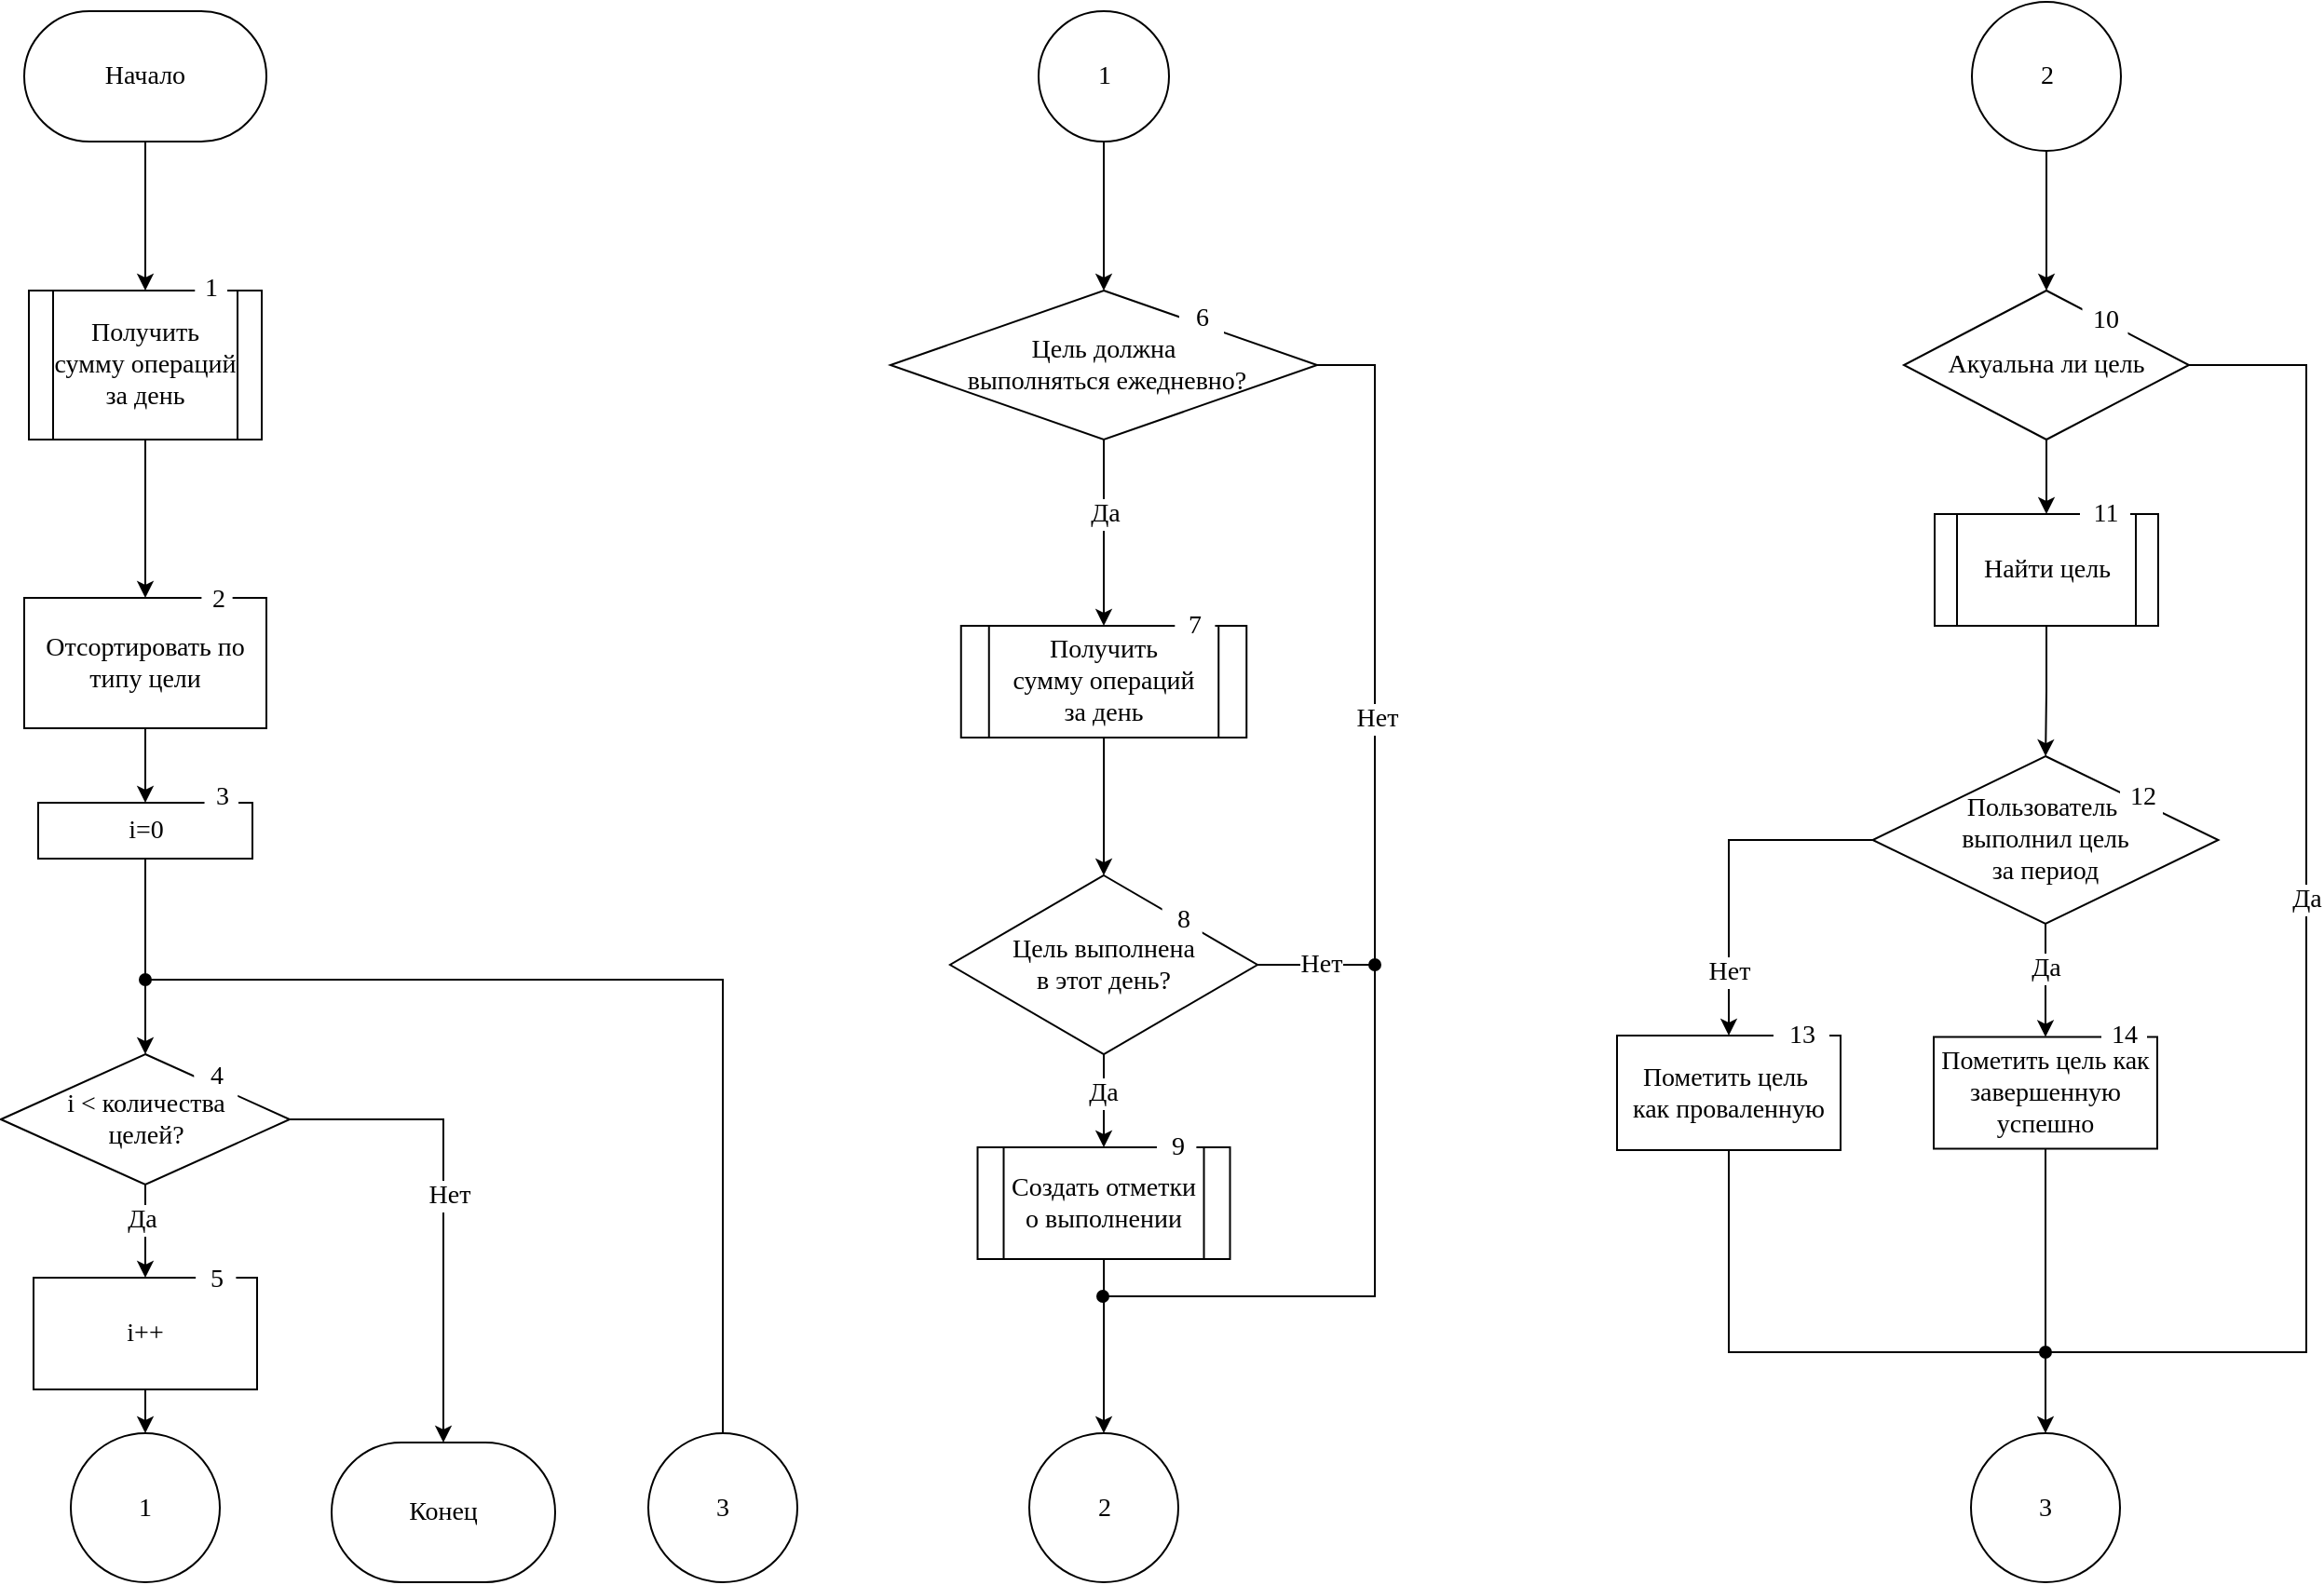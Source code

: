 <mxfile version="21.3.2" type="device">
  <diagram name="Страница 1" id="nvZFJLLvlt-4MT4S-oFh">
    <mxGraphModel dx="1366" dy="666" grid="1" gridSize="10" guides="1" tooltips="1" connect="1" arrows="1" fold="1" page="1" pageScale="1" pageWidth="1654" pageHeight="1169" math="0" shadow="0">
      <root>
        <mxCell id="0" />
        <mxCell id="1" parent="0" />
        <mxCell id="JVLuoLRVGIcqwMVkjjj0-4" value="" style="edgeStyle=orthogonalEdgeStyle;rounded=0;orthogonalLoop=1;jettySize=auto;html=1;fontFamily=Times New Roman;fontSize=14;entryX=0.5;entryY=0;entryDx=0;entryDy=0;" parent="1" source="JVLuoLRVGIcqwMVkjjj0-2" target="Yv-8fYqueQbaN_uO5r6U-2" edge="1">
          <mxGeometry relative="1" as="geometry">
            <mxPoint x="270" y="160" as="targetPoint" />
          </mxGeometry>
        </mxCell>
        <mxCell id="JVLuoLRVGIcqwMVkjjj0-2" value="Начало" style="rounded=1;whiteSpace=wrap;html=1;arcSize=50;fontFamily=Times New Roman;fontSize=14;" parent="1" vertex="1">
          <mxGeometry x="195" y="40" width="130" height="70" as="geometry" />
        </mxCell>
        <mxCell id="JVLuoLRVGIcqwMVkjjj0-36" value="" style="edgeStyle=orthogonalEdgeStyle;rounded=0;orthogonalLoop=1;jettySize=auto;html=1;fontFamily=Times New Roman;fontSize=14;" parent="1" source="JVLuoLRVGIcqwMVkjjj0-33" target="JVLuoLRVGIcqwMVkjjj0-35" edge="1">
          <mxGeometry relative="1" as="geometry" />
        </mxCell>
        <mxCell id="JVLuoLRVGIcqwMVkjjj0-33" value="Отсортировать по типу цели" style="rounded=1;whiteSpace=wrap;html=1;arcSize=0;fontFamily=Times New Roman;fontSize=14;" parent="1" vertex="1">
          <mxGeometry x="195" y="355" width="130" height="70" as="geometry" />
        </mxCell>
        <mxCell id="Yv-8fYqueQbaN_uO5r6U-22" style="edgeStyle=orthogonalEdgeStyle;rounded=0;orthogonalLoop=1;jettySize=auto;html=1;entryX=0.5;entryY=0;entryDx=0;entryDy=0;fontSize=14;fontFamily=Times New Roman;" parent="1" source="JVLuoLRVGIcqwMVkjjj0-35" target="Yv-8fYqueQbaN_uO5r6U-21" edge="1">
          <mxGeometry relative="1" as="geometry" />
        </mxCell>
        <mxCell id="JVLuoLRVGIcqwMVkjjj0-35" value="i=0" style="whiteSpace=wrap;html=1;rounded=1;arcSize=0;fontFamily=Times New Roman;fontSize=14;" parent="1" vertex="1">
          <mxGeometry x="202.5" y="465" width="115" height="30" as="geometry" />
        </mxCell>
        <mxCell id="JVLuoLRVGIcqwMVkjjj0-39" value="1" style="ellipse;whiteSpace=wrap;html=1;rounded=1;arcSize=0;fontFamily=Times New Roman;fontSize=14;" parent="1" vertex="1">
          <mxGeometry x="739.5" y="40" width="70" height="70" as="geometry" />
        </mxCell>
        <mxCell id="JVLuoLRVGIcqwMVkjjj0-87" value="" style="edgeStyle=orthogonalEdgeStyle;rounded=0;orthogonalLoop=1;jettySize=auto;html=1;fontFamily=Times New Roman;fontSize=14;endArrow=none;endFill=0;exitX=1;exitY=0.5;exitDx=0;exitDy=0;" parent="1" source="JVLuoLRVGIcqwMVkjjj0-90" edge="1">
          <mxGeometry relative="1" as="geometry">
            <mxPoint x="1280" y="760" as="targetPoint" />
            <Array as="points">
              <mxPoint x="1420" y="230" />
              <mxPoint x="1420" y="760" />
            </Array>
          </mxGeometry>
        </mxCell>
        <mxCell id="Yv-8fYqueQbaN_uO5r6U-17" value="Да" style="edgeLabel;html=1;align=center;verticalAlign=middle;resizable=0;points=[];fontSize=14;fontFamily=Times New Roman;" parent="JVLuoLRVGIcqwMVkjjj0-87" vertex="1" connectable="0">
          <mxGeometry x="-0.291" y="4" relative="1" as="geometry">
            <mxPoint x="-4" y="90" as="offset" />
          </mxGeometry>
        </mxCell>
        <mxCell id="Yv-8fYqueQbaN_uO5r6U-40" style="edgeStyle=orthogonalEdgeStyle;rounded=0;orthogonalLoop=1;jettySize=auto;html=1;exitX=0.5;exitY=1;exitDx=0;exitDy=0;entryX=0.5;entryY=0;entryDx=0;entryDy=0;fontFamily=Times New Roman;fontSize=14;" parent="1" source="JVLuoLRVGIcqwMVkjjj0-90" target="Yv-8fYqueQbaN_uO5r6U-31" edge="1">
          <mxGeometry relative="1" as="geometry" />
        </mxCell>
        <mxCell id="JVLuoLRVGIcqwMVkjjj0-90" value="Акуальна ли цель" style="rhombus;whiteSpace=wrap;html=1;rounded=1;arcSize=0;fontFamily=Times New Roman;fontSize=14;" parent="1" vertex="1">
          <mxGeometry x="1204" y="190" width="153" height="80" as="geometry" />
        </mxCell>
        <mxCell id="JVLuoLRVGIcqwMVkjjj0-98" value="" style="edgeStyle=orthogonalEdgeStyle;rounded=0;orthogonalLoop=1;jettySize=auto;html=1;exitX=0.5;exitY=1;exitDx=0;exitDy=0;fontFamily=Times New Roman;fontSize=14;" parent="1" source="JVLuoLRVGIcqwMVkjjj0-39" target="JVLuoLRVGIcqwMVkjjj0-97" edge="1">
          <mxGeometry relative="1" as="geometry">
            <mxPoint x="774.5" y="200" as="sourcePoint" />
          </mxGeometry>
        </mxCell>
        <mxCell id="Yv-8fYqueQbaN_uO5r6U-5" style="edgeStyle=orthogonalEdgeStyle;rounded=0;orthogonalLoop=1;jettySize=auto;html=1;exitX=1;exitY=0.5;exitDx=0;exitDy=0;fontSize=14;fontFamily=Times New Roman;endArrow=oval;endFill=1;" parent="1" source="JVLuoLRVGIcqwMVkjjj0-97" edge="1">
          <mxGeometry relative="1" as="geometry">
            <mxPoint x="774" y="730" as="targetPoint" />
            <Array as="points">
              <mxPoint x="920" y="230" />
              <mxPoint x="920" y="730" />
            </Array>
          </mxGeometry>
        </mxCell>
        <mxCell id="Yv-8fYqueQbaN_uO5r6U-6" value="Нет" style="edgeLabel;html=1;align=center;verticalAlign=middle;resizable=0;points=[];fontSize=14;fontFamily=Times New Roman;" parent="Yv-8fYqueQbaN_uO5r6U-5" vertex="1" connectable="0">
          <mxGeometry x="-0.349" y="1" relative="1" as="geometry">
            <mxPoint as="offset" />
          </mxGeometry>
        </mxCell>
        <mxCell id="Yv-8fYqueQbaN_uO5r6U-7" style="edgeStyle=orthogonalEdgeStyle;rounded=0;orthogonalLoop=1;jettySize=auto;html=1;exitX=0.5;exitY=1;exitDx=0;exitDy=0;entryX=0.5;entryY=0;entryDx=0;entryDy=0;fontSize=14;fontFamily=Times New Roman;" parent="1" source="JVLuoLRVGIcqwMVkjjj0-97" target="Yv-8fYqueQbaN_uO5r6U-1" edge="1">
          <mxGeometry relative="1" as="geometry" />
        </mxCell>
        <mxCell id="Yv-8fYqueQbaN_uO5r6U-20" value="Да" style="edgeLabel;html=1;align=center;verticalAlign=middle;resizable=0;points=[];fontSize=14;fontFamily=Times New Roman;" parent="Yv-8fYqueQbaN_uO5r6U-7" vertex="1" connectable="0">
          <mxGeometry x="-0.306" y="-2" relative="1" as="geometry">
            <mxPoint x="2" y="5" as="offset" />
          </mxGeometry>
        </mxCell>
        <mxCell id="JVLuoLRVGIcqwMVkjjj0-97" value="Цель должна&lt;br style=&quot;font-size: 14px;&quot;&gt;&amp;nbsp;выполняться ежедневно?" style="rhombus;whiteSpace=wrap;html=1;rounded=0;fontFamily=Times New Roman;fontSize=14;" parent="1" vertex="1">
          <mxGeometry x="660" y="190" width="229" height="80" as="geometry" />
        </mxCell>
        <mxCell id="Yv-8fYqueQbaN_uO5r6U-11" style="rounded=0;orthogonalLoop=1;jettySize=auto;html=1;endArrow=oval;endFill=1;fontSize=14;fontFamily=Times New Roman;" parent="1" source="JVLuoLRVGIcqwMVkjjj0-108" edge="1">
          <mxGeometry relative="1" as="geometry">
            <mxPoint x="920" y="552" as="targetPoint" />
          </mxGeometry>
        </mxCell>
        <mxCell id="JVLuoLRVGIcqwMVkjjj0-108" value="Цель выполнена&lt;br style=&quot;font-size: 14px;&quot;&gt;в этот день?" style="rhombus;whiteSpace=wrap;html=1;rounded=0;verticalAlign=middle;fontFamily=Times New Roman;fontSize=14;" parent="1" vertex="1">
          <mxGeometry x="692" y="504" width="165" height="96" as="geometry" />
        </mxCell>
        <mxCell id="JVLuoLRVGIcqwMVkjjj0-117" value="" style="edgeStyle=orthogonalEdgeStyle;rounded=0;orthogonalLoop=1;jettySize=auto;html=1;exitX=0.5;exitY=1;exitDx=0;exitDy=0;fontFamily=Times New Roman;fontSize=14;entryX=0.5;entryY=0;entryDx=0;entryDy=0;" parent="1" source="JVLuoLRVGIcqwMVkjjj0-108" target="Yv-8fYqueQbaN_uO5r6U-3" edge="1">
          <mxGeometry relative="1" as="geometry">
            <mxPoint x="1099.5" y="522.5" as="sourcePoint" />
            <mxPoint x="774.5" y="630" as="targetPoint" />
          </mxGeometry>
        </mxCell>
        <mxCell id="JVLuoLRVGIcqwMVkjjj0-173" value="Да" style="edgeLabel;html=1;align=center;verticalAlign=middle;resizable=0;points=[];fontFamily=Times New Roman;fontSize=14;" parent="JVLuoLRVGIcqwMVkjjj0-117" vertex="1" connectable="0">
          <mxGeometry x="-0.583" y="-1" relative="1" as="geometry">
            <mxPoint y="10" as="offset" />
          </mxGeometry>
        </mxCell>
        <mxCell id="JVLuoLRVGIcqwMVkjjj0-163" value="2" style="ellipse;whiteSpace=wrap;html=1;rounded=0;fontFamily=Times New Roman;fontSize=14;" parent="1" vertex="1">
          <mxGeometry x="734.5" y="803.5" width="80" height="80" as="geometry" />
        </mxCell>
        <mxCell id="Yv-8fYqueQbaN_uO5r6U-38" style="edgeStyle=orthogonalEdgeStyle;rounded=0;orthogonalLoop=1;jettySize=auto;html=1;entryX=0.5;entryY=0;entryDx=0;entryDy=0;fontFamily=Times New Roman;fontSize=14;" parent="1" source="JVLuoLRVGIcqwMVkjjj0-167" target="JVLuoLRVGIcqwMVkjjj0-90" edge="1">
          <mxGeometry relative="1" as="geometry" />
        </mxCell>
        <mxCell id="JVLuoLRVGIcqwMVkjjj0-167" value="2" style="ellipse;whiteSpace=wrap;html=1;aspect=fixed;fontFamily=Times New Roman;fontSize=14;" parent="1" vertex="1">
          <mxGeometry x="1240.5" y="35" width="80" height="80" as="geometry" />
        </mxCell>
        <mxCell id="JVLuoLRVGIcqwMVkjjj0-180" value="" style="edgeStyle=orthogonalEdgeStyle;rounded=0;orthogonalLoop=1;jettySize=auto;html=1;exitX=0.5;exitY=1;exitDx=0;exitDy=0;fontFamily=Times New Roman;fontSize=14;" parent="1" source="JVLuoLRVGIcqwMVkjjj0-177" target="JVLuoLRVGIcqwMVkjjj0-179" edge="1">
          <mxGeometry relative="1" as="geometry" />
        </mxCell>
        <mxCell id="JVLuoLRVGIcqwMVkjjj0-193" value="Да" style="edgeLabel;html=1;align=center;verticalAlign=middle;resizable=0;points=[];fontFamily=Times New Roman;fontSize=14;" parent="JVLuoLRVGIcqwMVkjjj0-180" vertex="1" connectable="0">
          <mxGeometry x="0.186" y="-1" relative="1" as="geometry">
            <mxPoint x="1" y="-12" as="offset" />
          </mxGeometry>
        </mxCell>
        <mxCell id="JVLuoLRVGIcqwMVkjjj0-187" value="" style="edgeStyle=orthogonalEdgeStyle;rounded=0;orthogonalLoop=1;jettySize=auto;html=1;exitX=0;exitY=0.5;exitDx=0;exitDy=0;fontFamily=Times New Roman;fontSize=14;" parent="1" source="JVLuoLRVGIcqwMVkjjj0-177" target="JVLuoLRVGIcqwMVkjjj0-186" edge="1">
          <mxGeometry relative="1" as="geometry" />
        </mxCell>
        <mxCell id="JVLuoLRVGIcqwMVkjjj0-194" value="Нет" style="edgeLabel;html=1;align=center;verticalAlign=middle;resizable=0;points=[];fontFamily=Times New Roman;fontSize=14;" parent="JVLuoLRVGIcqwMVkjjj0-187" vertex="1" connectable="0">
          <mxGeometry x="0.037" y="1" relative="1" as="geometry">
            <mxPoint x="-1" y="53" as="offset" />
          </mxGeometry>
        </mxCell>
        <mxCell id="JVLuoLRVGIcqwMVkjjj0-177" value="Пользователь&amp;nbsp;&lt;br style=&quot;font-size: 14px;&quot;&gt;выполнил цель &lt;br style=&quot;font-size: 14px;&quot;&gt;за период" style="rhombus;whiteSpace=wrap;html=1;rounded=0;fontFamily=Times New Roman;fontSize=14;" parent="1" vertex="1">
          <mxGeometry x="1187.25" y="440" width="185.5" height="90" as="geometry" />
        </mxCell>
        <mxCell id="Yv-8fYqueQbaN_uO5r6U-49" style="edgeStyle=orthogonalEdgeStyle;rounded=0;orthogonalLoop=1;jettySize=auto;html=1;entryX=0.5;entryY=0;entryDx=0;entryDy=0;exitX=0.5;exitY=1;exitDx=0;exitDy=0;fontFamily=Times New Roman;fontSize=14;" parent="1" source="JVLuoLRVGIcqwMVkjjj0-179" target="Yv-8fYqueQbaN_uO5r6U-23" edge="1">
          <mxGeometry relative="1" as="geometry">
            <mxPoint x="1279.997" y="651.5" as="sourcePoint" />
            <mxPoint x="1280" y="821.5" as="targetPoint" />
            <Array as="points" />
          </mxGeometry>
        </mxCell>
        <mxCell id="JVLuoLRVGIcqwMVkjjj0-179" value="Пометить цель как завершенную успешно" style="whiteSpace=wrap;html=1;rounded=0;fontFamily=Times New Roman;fontSize=14;" parent="1" vertex="1">
          <mxGeometry x="1220" y="590.75" width="120" height="60" as="geometry" />
        </mxCell>
        <mxCell id="Yv-8fYqueQbaN_uO5r6U-52" style="edgeStyle=orthogonalEdgeStyle;rounded=0;orthogonalLoop=1;jettySize=auto;html=1;exitX=0.5;exitY=1;exitDx=0;exitDy=0;endArrow=oval;endFill=1;fontFamily=Times New Roman;fontSize=14;" parent="1" source="JVLuoLRVGIcqwMVkjjj0-186" edge="1">
          <mxGeometry relative="1" as="geometry">
            <mxPoint x="1280" y="760" as="targetPoint" />
            <Array as="points">
              <mxPoint x="1110" y="760" />
            </Array>
          </mxGeometry>
        </mxCell>
        <mxCell id="JVLuoLRVGIcqwMVkjjj0-186" value="Пометить цель&amp;nbsp;&lt;br style=&quot;font-size: 14px;&quot;&gt;как проваленную" style="whiteSpace=wrap;html=1;rounded=0;fontFamily=Times New Roman;fontSize=14;" parent="1" vertex="1">
          <mxGeometry x="1050" y="590" width="120" height="61.5" as="geometry" />
        </mxCell>
        <mxCell id="Yv-8fYqueQbaN_uO5r6U-8" style="edgeStyle=orthogonalEdgeStyle;rounded=0;orthogonalLoop=1;jettySize=auto;html=1;entryX=0.5;entryY=0;entryDx=0;entryDy=0;fontSize=14;fontFamily=Times New Roman;" parent="1" source="Yv-8fYqueQbaN_uO5r6U-1" target="JVLuoLRVGIcqwMVkjjj0-108" edge="1">
          <mxGeometry relative="1" as="geometry" />
        </mxCell>
        <mxCell id="Yv-8fYqueQbaN_uO5r6U-1" value="Получить сумму&amp;nbsp;операций&lt;br style=&quot;border-color: var(--border-color); font-size: 14px;&quot;&gt;&lt;span style=&quot;font-size: 14px;&quot;&gt;за день&lt;/span&gt;" style="shape=process;whiteSpace=wrap;html=1;backgroundOutline=1;fontSize=14;fontFamily=Times New Roman;" parent="1" vertex="1">
          <mxGeometry x="697.88" y="370" width="153.25" height="60" as="geometry" />
        </mxCell>
        <mxCell id="Yv-8fYqueQbaN_uO5r6U-43" style="edgeStyle=orthogonalEdgeStyle;rounded=0;orthogonalLoop=1;jettySize=auto;html=1;fontFamily=Times New Roman;fontSize=14;" parent="1" source="Yv-8fYqueQbaN_uO5r6U-2" target="JVLuoLRVGIcqwMVkjjj0-33" edge="1">
          <mxGeometry relative="1" as="geometry" />
        </mxCell>
        <mxCell id="Yv-8fYqueQbaN_uO5r6U-2" value="Получить сумму&amp;nbsp;операций&lt;br style=&quot;border-color: var(--border-color); font-size: 14px;&quot;&gt;&lt;span style=&quot;font-size: 14px;&quot;&gt;за день&lt;/span&gt;" style="shape=process;whiteSpace=wrap;html=1;backgroundOutline=1;fontSize=14;fontFamily=Times New Roman;" parent="1" vertex="1">
          <mxGeometry x="197.5" y="190" width="125" height="80" as="geometry" />
        </mxCell>
        <mxCell id="Yv-8fYqueQbaN_uO5r6U-4" style="edgeStyle=orthogonalEdgeStyle;rounded=0;orthogonalLoop=1;jettySize=auto;html=1;entryX=0.5;entryY=0;entryDx=0;entryDy=0;fontSize=14;fontFamily=Times New Roman;" parent="1" source="Yv-8fYqueQbaN_uO5r6U-3" target="JVLuoLRVGIcqwMVkjjj0-163" edge="1">
          <mxGeometry relative="1" as="geometry" />
        </mxCell>
        <mxCell id="Yv-8fYqueQbaN_uO5r6U-3" value="Создать отметки&lt;br style=&quot;border-color: var(--border-color); font-size: 14px;&quot;&gt;&lt;span style=&quot;font-size: 14px;&quot;&gt;о выполнении&lt;/span&gt;" style="shape=process;whiteSpace=wrap;html=1;backgroundOutline=1;fontSize=14;fontFamily=Times New Roman;" parent="1" vertex="1">
          <mxGeometry x="706.76" y="650" width="135.5" height="60" as="geometry" />
        </mxCell>
        <mxCell id="Yv-8fYqueQbaN_uO5r6U-13" value="Нет" style="edgeLabel;html=1;align=center;verticalAlign=middle;resizable=0;points=[];fontSize=14;fontFamily=Times New Roman;" parent="1" vertex="1" connectable="0">
          <mxGeometry x="887" y="544.003" as="geometry">
            <mxPoint x="4" y="8" as="offset" />
          </mxGeometry>
        </mxCell>
        <mxCell id="Yv-8fYqueQbaN_uO5r6U-26" style="edgeStyle=orthogonalEdgeStyle;rounded=0;orthogonalLoop=1;jettySize=auto;html=1;fontSize=14;fontFamily=Times New Roman;entryX=0.5;entryY=0;entryDx=0;entryDy=0;" parent="1" source="Yv-8fYqueQbaN_uO5r6U-21" target="Yv-8fYqueQbaN_uO5r6U-44" edge="1">
          <mxGeometry relative="1" as="geometry">
            <mxPoint x="260" y="780" as="targetPoint" />
          </mxGeometry>
        </mxCell>
        <mxCell id="Yv-8fYqueQbaN_uO5r6U-30" value="Да" style="edgeLabel;html=1;align=center;verticalAlign=middle;resizable=0;points=[];fontSize=14;fontFamily=Times New Roman;" parent="Yv-8fYqueQbaN_uO5r6U-26" vertex="1" connectable="0">
          <mxGeometry x="-0.231" y="-2" relative="1" as="geometry">
            <mxPoint as="offset" />
          </mxGeometry>
        </mxCell>
        <mxCell id="Yv-8fYqueQbaN_uO5r6U-27" style="edgeStyle=orthogonalEdgeStyle;rounded=0;orthogonalLoop=1;jettySize=auto;html=1;entryX=0.5;entryY=0;entryDx=0;entryDy=0;fontSize=14;fontFamily=Times New Roman;" parent="1" source="Yv-8fYqueQbaN_uO5r6U-21" target="Yv-8fYqueQbaN_uO5r6U-28" edge="1">
          <mxGeometry relative="1" as="geometry">
            <mxPoint x="420" y="820" as="targetPoint" />
          </mxGeometry>
        </mxCell>
        <mxCell id="Yv-8fYqueQbaN_uO5r6U-29" value="Нет" style="edgeLabel;html=1;align=center;verticalAlign=middle;resizable=0;points=[];fontSize=14;fontFamily=Times New Roman;" parent="Yv-8fYqueQbaN_uO5r6U-27" vertex="1" connectable="0">
          <mxGeometry x="-0.041" y="3" relative="1" as="geometry">
            <mxPoint as="offset" />
          </mxGeometry>
        </mxCell>
        <mxCell id="Yv-8fYqueQbaN_uO5r6U-21" value="i &amp;lt; количества &lt;br style=&quot;font-size: 14px;&quot;&gt;целей?" style="rhombus;whiteSpace=wrap;html=1;fontSize=14;fontFamily=Times New Roman;" parent="1" vertex="1">
          <mxGeometry x="182.5" y="600" width="155" height="70" as="geometry" />
        </mxCell>
        <mxCell id="Yv-8fYqueQbaN_uO5r6U-23" value="3" style="ellipse;whiteSpace=wrap;html=1;aspect=fixed;fontSize=14;fontFamily=Times New Roman;" parent="1" vertex="1">
          <mxGeometry x="1240" y="803.5" width="80" height="80" as="geometry" />
        </mxCell>
        <mxCell id="Yv-8fYqueQbaN_uO5r6U-25" style="edgeStyle=orthogonalEdgeStyle;rounded=0;orthogonalLoop=1;jettySize=auto;html=1;exitX=0.5;exitY=0;exitDx=0;exitDy=0;fontSize=14;fontFamily=Times New Roman;endArrow=oval;endFill=1;" parent="1" source="Yv-8fYqueQbaN_uO5r6U-24" edge="1">
          <mxGeometry relative="1" as="geometry">
            <mxPoint x="260" y="560" as="targetPoint" />
            <Array as="points">
              <mxPoint x="570" y="560" />
              <mxPoint x="260" y="560" />
            </Array>
          </mxGeometry>
        </mxCell>
        <mxCell id="Yv-8fYqueQbaN_uO5r6U-24" value="3" style="ellipse;whiteSpace=wrap;html=1;aspect=fixed;fontSize=14;fontFamily=Times New Roman;" parent="1" vertex="1">
          <mxGeometry x="530" y="803.5" width="80" height="80" as="geometry" />
        </mxCell>
        <mxCell id="Yv-8fYqueQbaN_uO5r6U-28" value="Конец" style="rounded=1;whiteSpace=wrap;html=1;arcSize=50;fontSize=14;fontFamily=Times New Roman;" parent="1" vertex="1">
          <mxGeometry x="360" y="808.5" width="120" height="75" as="geometry" />
        </mxCell>
        <mxCell id="Yv-8fYqueQbaN_uO5r6U-41" style="edgeStyle=orthogonalEdgeStyle;rounded=0;orthogonalLoop=1;jettySize=auto;html=1;fontFamily=Times New Roman;fontSize=14;" parent="1" source="Yv-8fYqueQbaN_uO5r6U-31" target="JVLuoLRVGIcqwMVkjjj0-177" edge="1">
          <mxGeometry relative="1" as="geometry" />
        </mxCell>
        <mxCell id="Yv-8fYqueQbaN_uO5r6U-31" value="Найти цель" style="shape=process;whiteSpace=wrap;html=1;backgroundOutline=1;fontFamily=Times New Roman;fontSize=14;" parent="1" vertex="1">
          <mxGeometry x="1220.5" y="310" width="120" height="60" as="geometry" />
        </mxCell>
        <mxCell id="Yv-8fYqueQbaN_uO5r6U-46" value="" style="edgeStyle=orthogonalEdgeStyle;rounded=0;orthogonalLoop=1;jettySize=auto;html=1;fontFamily=Times New Roman;fontSize=14;" parent="1" source="Yv-8fYqueQbaN_uO5r6U-44" target="Yv-8fYqueQbaN_uO5r6U-45" edge="1">
          <mxGeometry relative="1" as="geometry" />
        </mxCell>
        <mxCell id="Yv-8fYqueQbaN_uO5r6U-44" value="i++" style="rounded=0;whiteSpace=wrap;html=1;fontFamily=Times New Roman;fontSize=14;" parent="1" vertex="1">
          <mxGeometry x="200" y="720" width="120" height="60" as="geometry" />
        </mxCell>
        <mxCell id="Yv-8fYqueQbaN_uO5r6U-45" value="1" style="ellipse;whiteSpace=wrap;html=1;rounded=0;fontFamily=Times New Roman;fontSize=14;" parent="1" vertex="1">
          <mxGeometry x="220" y="803.5" width="80" height="80" as="geometry" />
        </mxCell>
        <mxCell id="Yv-8fYqueQbaN_uO5r6U-53" value="1" style="text;html=1;align=center;verticalAlign=middle;resizable=1;points=[];autosize=1;fillColor=default;rotation=0;imageWidth=14;imageHeight=14;arcSize=5;absoluteArcSize=0;imageAspect=0;fontSize=14;fontFamily=Times New Roman;" parent="1" vertex="1">
          <mxGeometry x="286.63" y="175" width="17.38" height="27" as="geometry" />
        </mxCell>
        <mxCell id="Yv-8fYqueQbaN_uO5r6U-54" value="2" style="text;html=1;align=center;verticalAlign=middle;resizable=1;points=[];autosize=1;fillColor=default;rotation=0;imageWidth=14;imageHeight=14;arcSize=5;absoluteArcSize=0;imageAspect=0;fontSize=14;fontFamily=Times New Roman;" parent="1" vertex="1">
          <mxGeometry x="290.19" y="346" width="16.63" height="20" as="geometry" />
        </mxCell>
        <mxCell id="Yv-8fYqueQbaN_uO5r6U-55" value="3" style="text;html=1;align=center;verticalAlign=middle;resizable=1;points=[];autosize=1;fillColor=default;rotation=0;imageWidth=14;imageHeight=14;arcSize=5;absoluteArcSize=0;imageAspect=0;fontSize=14;fontFamily=Times New Roman;" parent="1" vertex="1">
          <mxGeometry x="291.76" y="447" width="18.24" height="30" as="geometry" />
        </mxCell>
        <mxCell id="Yv-8fYqueQbaN_uO5r6U-56" value="4" style="text;html=1;align=center;verticalAlign=middle;resizable=1;points=[];autosize=1;fillColor=default;rotation=0;imageWidth=14;imageHeight=14;arcSize=5;absoluteArcSize=0;imageAspect=0;fontSize=14;fontFamily=Times New Roman;direction=south;" parent="1" vertex="1">
          <mxGeometry x="286.13" y="599.75" width="23.5" height="24.25" as="geometry" />
        </mxCell>
        <mxCell id="Yv-8fYqueQbaN_uO5r6U-57" value="5" style="text;html=1;align=center;verticalAlign=middle;resizable=1;points=[];autosize=1;fillColor=default;rotation=0;imageWidth=14;imageHeight=14;arcSize=5;absoluteArcSize=0;imageAspect=0;fontSize=14;fontFamily=Times New Roman;direction=south;" parent="1" vertex="1">
          <mxGeometry x="287.07" y="706" width="21.63" height="30" as="geometry" />
        </mxCell>
        <mxCell id="Yv-8fYqueQbaN_uO5r6U-58" value="6" style="text;html=1;align=center;verticalAlign=middle;resizable=1;points=[];autosize=1;fillColor=default;rotation=0;imageWidth=14;imageHeight=14;arcSize=5;absoluteArcSize=0;imageAspect=0;fontSize=14;fontFamily=Times New Roman;" parent="1" vertex="1">
          <mxGeometry x="815" y="190" width="24" height="29" as="geometry" />
        </mxCell>
        <mxCell id="Yv-8fYqueQbaN_uO5r6U-59" value="7" style="text;html=1;align=center;verticalAlign=middle;resizable=1;points=[];autosize=1;fillColor=default;rotation=0;imageWidth=14;imageHeight=14;arcSize=5;absoluteArcSize=0;imageAspect=0;fontSize=14;fontFamily=Times New Roman;" parent="1" vertex="1">
          <mxGeometry x="812.66" y="355" width="21.56" height="30" as="geometry" />
        </mxCell>
        <mxCell id="Yv-8fYqueQbaN_uO5r6U-60" value="8" style="text;html=1;align=center;verticalAlign=middle;resizable=1;points=[];autosize=1;fillColor=default;rotation=0;imageWidth=14;imageHeight=14;arcSize=5;absoluteArcSize=0;imageAspect=0;fontSize=14;fontFamily=Times New Roman;" parent="1" vertex="1">
          <mxGeometry x="805.82" y="515" width="21.56" height="25" as="geometry" />
        </mxCell>
        <mxCell id="Yv-8fYqueQbaN_uO5r6U-62" value="9" style="text;html=1;align=center;verticalAlign=middle;resizable=1;points=[];autosize=1;fillColor=default;rotation=0;imageWidth=14;imageHeight=14;arcSize=5;absoluteArcSize=0;imageAspect=0;fontSize=14;fontFamily=Times New Roman;" parent="1" vertex="1">
          <mxGeometry x="803" y="637" width="21.2" height="25" as="geometry" />
        </mxCell>
        <mxCell id="Yv-8fYqueQbaN_uO5r6U-63" value="10" style="text;html=1;align=center;verticalAlign=middle;resizable=1;points=[];autosize=1;fillColor=default;rotation=0;imageWidth=14;imageHeight=14;arcSize=5;absoluteArcSize=0;imageAspect=0;fontSize=14;fontFamily=Times New Roman;" parent="1" vertex="1">
          <mxGeometry x="1299.75" y="190" width="24.5" height="31" as="geometry" />
        </mxCell>
        <mxCell id="Yv-8fYqueQbaN_uO5r6U-64" value="11" style="text;html=1;align=center;verticalAlign=middle;resizable=1;points=[];autosize=1;fillColor=default;rotation=0;imageWidth=14;imageHeight=14;arcSize=5;absoluteArcSize=0;imageAspect=0;fontSize=14;fontFamily=Times New Roman;" parent="1" vertex="1">
          <mxGeometry x="1298.5" y="295" width="27" height="30" as="geometry" />
        </mxCell>
        <mxCell id="Yv-8fYqueQbaN_uO5r6U-65" value="12" style="text;html=1;align=center;verticalAlign=middle;resizable=1;points=[];autosize=1;fillColor=default;rotation=0;imageWidth=14;imageHeight=14;arcSize=5;absoluteArcSize=0;imageAspect=0;fontSize=14;fontFamily=Times New Roman;" parent="1" vertex="1">
          <mxGeometry x="1320" y="445.5" width="23" height="33" as="geometry" />
        </mxCell>
        <mxCell id="Yv-8fYqueQbaN_uO5r6U-66" value="13" style="text;html=1;align=center;verticalAlign=middle;resizable=1;points=[];autosize=1;fillColor=default;rotation=0;imageWidth=14;imageHeight=14;arcSize=5;absoluteArcSize=0;imageAspect=0;fontSize=14;fontFamily=Times New Roman;" parent="1" vertex="1">
          <mxGeometry x="1134" y="585" width="30" height="10" as="geometry" />
        </mxCell>
        <mxCell id="Yv-8fYqueQbaN_uO5r6U-67" value="14" style="text;html=1;align=center;verticalAlign=middle;resizable=1;points=[];autosize=1;fillColor=default;rotation=0;imageWidth=14;imageHeight=14;arcSize=5;absoluteArcSize=0;imageAspect=0;fontSize=14;fontFamily=Times New Roman;" parent="1" vertex="1">
          <mxGeometry x="1310" y="579.75" width="24.5" height="20" as="geometry" />
        </mxCell>
      </root>
    </mxGraphModel>
  </diagram>
</mxfile>
